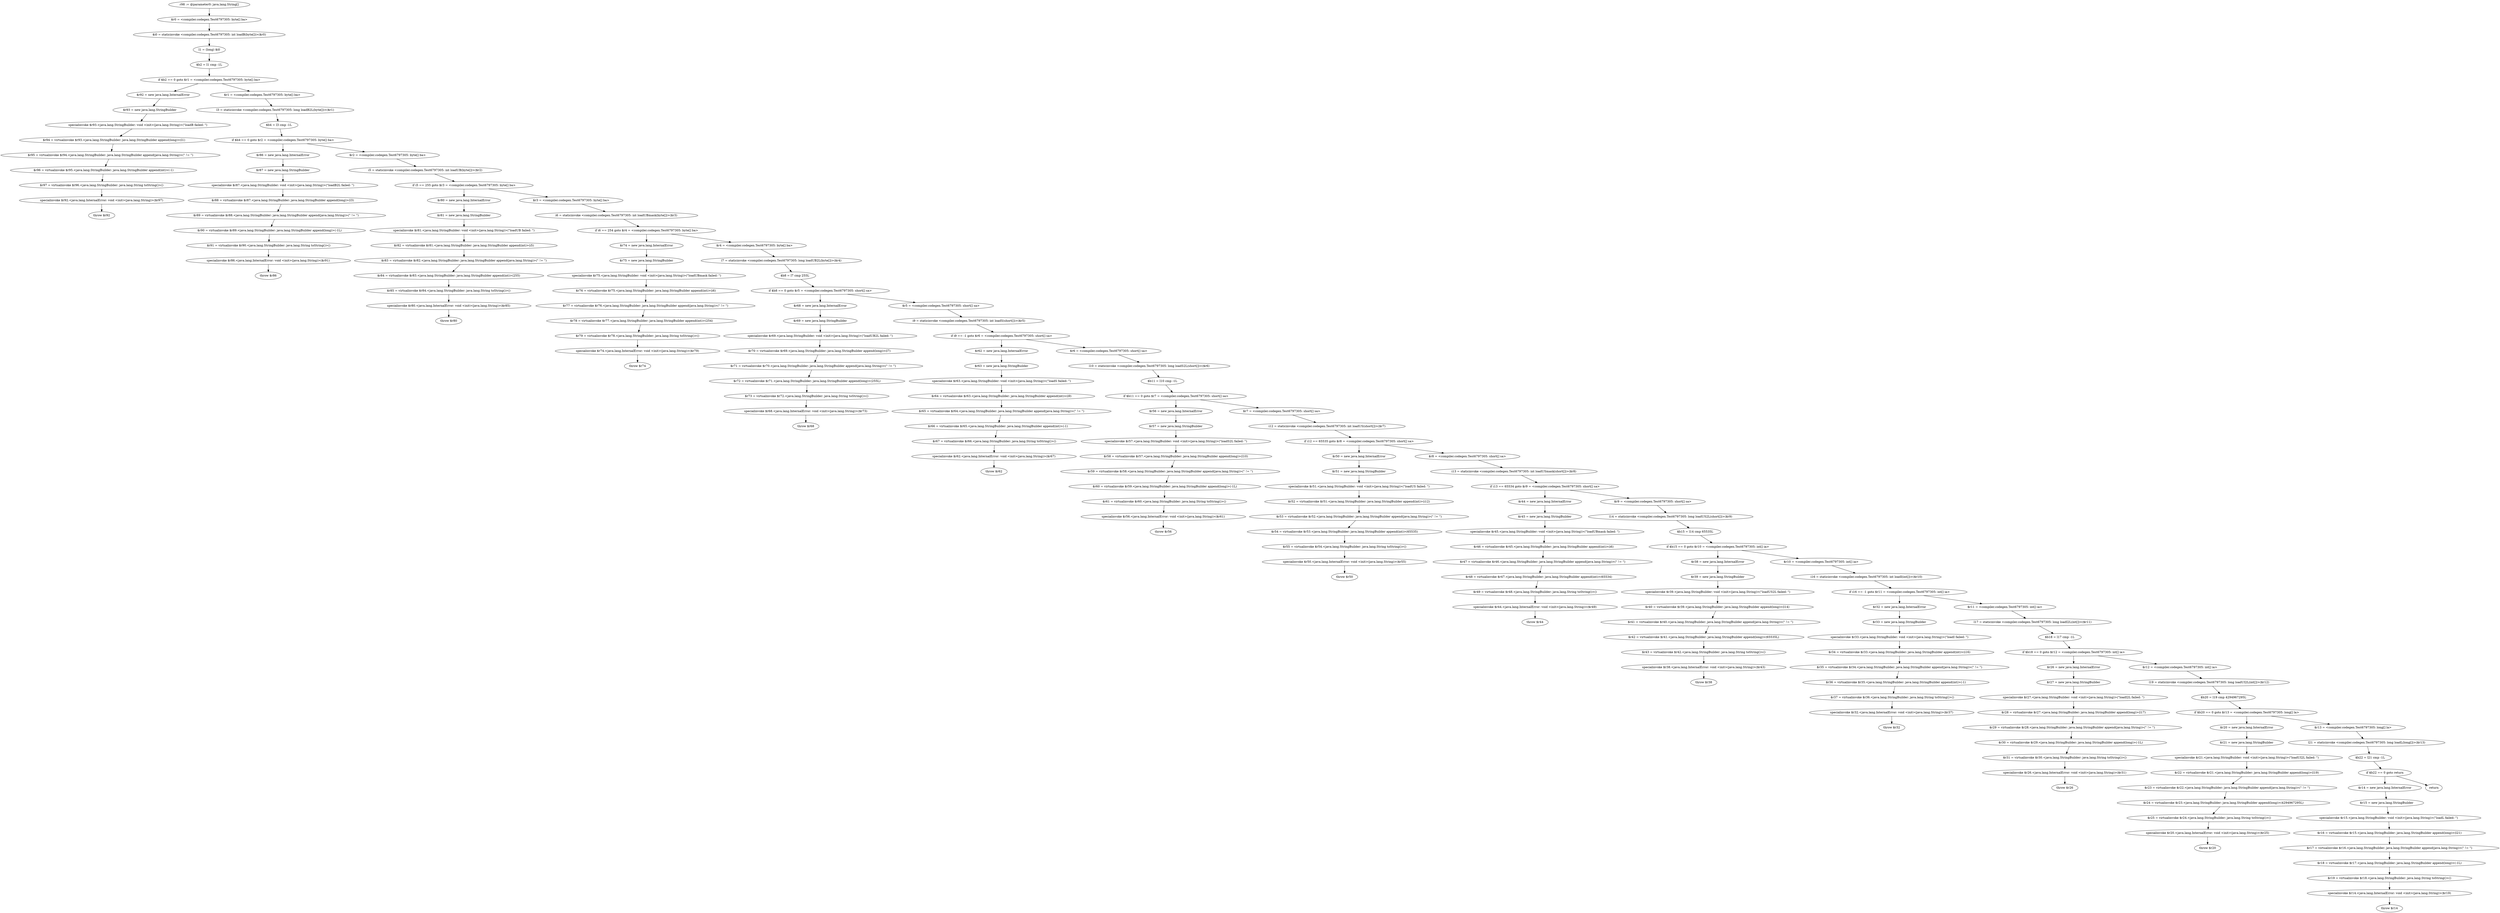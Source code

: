digraph "unitGraph" {
    "r98 := @parameter0: java.lang.String[]"
    "$r0 = <compiler.codegen.Test6797305: byte[] ba>"
    "$i0 = staticinvoke <compiler.codegen.Test6797305: int loadB(byte[])>($r0)"
    "l1 = (long) $i0"
    "$b2 = l1 cmp -1L"
    "if $b2 == 0 goto $r1 = <compiler.codegen.Test6797305: byte[] ba>"
    "$r92 = new java.lang.InternalError"
    "$r93 = new java.lang.StringBuilder"
    "specialinvoke $r93.<java.lang.StringBuilder: void <init>(java.lang.String)>(\"loadB failed: \")"
    "$r94 = virtualinvoke $r93.<java.lang.StringBuilder: java.lang.StringBuilder append(long)>(l1)"
    "$r95 = virtualinvoke $r94.<java.lang.StringBuilder: java.lang.StringBuilder append(java.lang.String)>(\" != \")"
    "$r96 = virtualinvoke $r95.<java.lang.StringBuilder: java.lang.StringBuilder append(int)>(-1)"
    "$r97 = virtualinvoke $r96.<java.lang.StringBuilder: java.lang.String toString()>()"
    "specialinvoke $r92.<java.lang.InternalError: void <init>(java.lang.String)>($r97)"
    "throw $r92"
    "$r1 = <compiler.codegen.Test6797305: byte[] ba>"
    "l3 = staticinvoke <compiler.codegen.Test6797305: long loadB2L(byte[])>($r1)"
    "$b4 = l3 cmp -1L"
    "if $b4 == 0 goto $r2 = <compiler.codegen.Test6797305: byte[] ba>"
    "$r86 = new java.lang.InternalError"
    "$r87 = new java.lang.StringBuilder"
    "specialinvoke $r87.<java.lang.StringBuilder: void <init>(java.lang.String)>(\"loadB2L failed: \")"
    "$r88 = virtualinvoke $r87.<java.lang.StringBuilder: java.lang.StringBuilder append(long)>(l3)"
    "$r89 = virtualinvoke $r88.<java.lang.StringBuilder: java.lang.StringBuilder append(java.lang.String)>(\" != \")"
    "$r90 = virtualinvoke $r89.<java.lang.StringBuilder: java.lang.StringBuilder append(long)>(-1L)"
    "$r91 = virtualinvoke $r90.<java.lang.StringBuilder: java.lang.String toString()>()"
    "specialinvoke $r86.<java.lang.InternalError: void <init>(java.lang.String)>($r91)"
    "throw $r86"
    "$r2 = <compiler.codegen.Test6797305: byte[] ba>"
    "i5 = staticinvoke <compiler.codegen.Test6797305: int loadUB(byte[])>($r2)"
    "if i5 == 255 goto $r3 = <compiler.codegen.Test6797305: byte[] ba>"
    "$r80 = new java.lang.InternalError"
    "$r81 = new java.lang.StringBuilder"
    "specialinvoke $r81.<java.lang.StringBuilder: void <init>(java.lang.String)>(\"loadUB failed: \")"
    "$r82 = virtualinvoke $r81.<java.lang.StringBuilder: java.lang.StringBuilder append(int)>(i5)"
    "$r83 = virtualinvoke $r82.<java.lang.StringBuilder: java.lang.StringBuilder append(java.lang.String)>(\" != \")"
    "$r84 = virtualinvoke $r83.<java.lang.StringBuilder: java.lang.StringBuilder append(int)>(255)"
    "$r85 = virtualinvoke $r84.<java.lang.StringBuilder: java.lang.String toString()>()"
    "specialinvoke $r80.<java.lang.InternalError: void <init>(java.lang.String)>($r85)"
    "throw $r80"
    "$r3 = <compiler.codegen.Test6797305: byte[] ba>"
    "i6 = staticinvoke <compiler.codegen.Test6797305: int loadUBmask(byte[])>($r3)"
    "if i6 == 254 goto $r4 = <compiler.codegen.Test6797305: byte[] ba>"
    "$r74 = new java.lang.InternalError"
    "$r75 = new java.lang.StringBuilder"
    "specialinvoke $r75.<java.lang.StringBuilder: void <init>(java.lang.String)>(\"loadUBmask failed: \")"
    "$r76 = virtualinvoke $r75.<java.lang.StringBuilder: java.lang.StringBuilder append(int)>(i6)"
    "$r77 = virtualinvoke $r76.<java.lang.StringBuilder: java.lang.StringBuilder append(java.lang.String)>(\" != \")"
    "$r78 = virtualinvoke $r77.<java.lang.StringBuilder: java.lang.StringBuilder append(int)>(254)"
    "$r79 = virtualinvoke $r78.<java.lang.StringBuilder: java.lang.String toString()>()"
    "specialinvoke $r74.<java.lang.InternalError: void <init>(java.lang.String)>($r79)"
    "throw $r74"
    "$r4 = <compiler.codegen.Test6797305: byte[] ba>"
    "l7 = staticinvoke <compiler.codegen.Test6797305: long loadUB2L(byte[])>($r4)"
    "$b8 = l7 cmp 255L"
    "if $b8 == 0 goto $r5 = <compiler.codegen.Test6797305: short[] sa>"
    "$r68 = new java.lang.InternalError"
    "$r69 = new java.lang.StringBuilder"
    "specialinvoke $r69.<java.lang.StringBuilder: void <init>(java.lang.String)>(\"loadUB2L failed: \")"
    "$r70 = virtualinvoke $r69.<java.lang.StringBuilder: java.lang.StringBuilder append(long)>(l7)"
    "$r71 = virtualinvoke $r70.<java.lang.StringBuilder: java.lang.StringBuilder append(java.lang.String)>(\" != \")"
    "$r72 = virtualinvoke $r71.<java.lang.StringBuilder: java.lang.StringBuilder append(long)>(255L)"
    "$r73 = virtualinvoke $r72.<java.lang.StringBuilder: java.lang.String toString()>()"
    "specialinvoke $r68.<java.lang.InternalError: void <init>(java.lang.String)>($r73)"
    "throw $r68"
    "$r5 = <compiler.codegen.Test6797305: short[] sa>"
    "i9 = staticinvoke <compiler.codegen.Test6797305: int loadS(short[])>($r5)"
    "if i9 == -1 goto $r6 = <compiler.codegen.Test6797305: short[] sa>"
    "$r62 = new java.lang.InternalError"
    "$r63 = new java.lang.StringBuilder"
    "specialinvoke $r63.<java.lang.StringBuilder: void <init>(java.lang.String)>(\"loadS failed: \")"
    "$r64 = virtualinvoke $r63.<java.lang.StringBuilder: java.lang.StringBuilder append(int)>(i9)"
    "$r65 = virtualinvoke $r64.<java.lang.StringBuilder: java.lang.StringBuilder append(java.lang.String)>(\" != \")"
    "$r66 = virtualinvoke $r65.<java.lang.StringBuilder: java.lang.StringBuilder append(int)>(-1)"
    "$r67 = virtualinvoke $r66.<java.lang.StringBuilder: java.lang.String toString()>()"
    "specialinvoke $r62.<java.lang.InternalError: void <init>(java.lang.String)>($r67)"
    "throw $r62"
    "$r6 = <compiler.codegen.Test6797305: short[] sa>"
    "l10 = staticinvoke <compiler.codegen.Test6797305: long loadS2L(short[])>($r6)"
    "$b11 = l10 cmp -1L"
    "if $b11 == 0 goto $r7 = <compiler.codegen.Test6797305: short[] sa>"
    "$r56 = new java.lang.InternalError"
    "$r57 = new java.lang.StringBuilder"
    "specialinvoke $r57.<java.lang.StringBuilder: void <init>(java.lang.String)>(\"loadS2L failed: \")"
    "$r58 = virtualinvoke $r57.<java.lang.StringBuilder: java.lang.StringBuilder append(long)>(l10)"
    "$r59 = virtualinvoke $r58.<java.lang.StringBuilder: java.lang.StringBuilder append(java.lang.String)>(\" != \")"
    "$r60 = virtualinvoke $r59.<java.lang.StringBuilder: java.lang.StringBuilder append(long)>(-1L)"
    "$r61 = virtualinvoke $r60.<java.lang.StringBuilder: java.lang.String toString()>()"
    "specialinvoke $r56.<java.lang.InternalError: void <init>(java.lang.String)>($r61)"
    "throw $r56"
    "$r7 = <compiler.codegen.Test6797305: short[] sa>"
    "i12 = staticinvoke <compiler.codegen.Test6797305: int loadUS(short[])>($r7)"
    "if i12 == 65535 goto $r8 = <compiler.codegen.Test6797305: short[] sa>"
    "$r50 = new java.lang.InternalError"
    "$r51 = new java.lang.StringBuilder"
    "specialinvoke $r51.<java.lang.StringBuilder: void <init>(java.lang.String)>(\"loadUS failed: \")"
    "$r52 = virtualinvoke $r51.<java.lang.StringBuilder: java.lang.StringBuilder append(int)>(i12)"
    "$r53 = virtualinvoke $r52.<java.lang.StringBuilder: java.lang.StringBuilder append(java.lang.String)>(\" != \")"
    "$r54 = virtualinvoke $r53.<java.lang.StringBuilder: java.lang.StringBuilder append(int)>(65535)"
    "$r55 = virtualinvoke $r54.<java.lang.StringBuilder: java.lang.String toString()>()"
    "specialinvoke $r50.<java.lang.InternalError: void <init>(java.lang.String)>($r55)"
    "throw $r50"
    "$r8 = <compiler.codegen.Test6797305: short[] sa>"
    "i13 = staticinvoke <compiler.codegen.Test6797305: int loadUSmask(short[])>($r8)"
    "if i13 == 65534 goto $r9 = <compiler.codegen.Test6797305: short[] sa>"
    "$r44 = new java.lang.InternalError"
    "$r45 = new java.lang.StringBuilder"
    "specialinvoke $r45.<java.lang.StringBuilder: void <init>(java.lang.String)>(\"loadUBmask failed: \")"
    "$r46 = virtualinvoke $r45.<java.lang.StringBuilder: java.lang.StringBuilder append(int)>(i6)"
    "$r47 = virtualinvoke $r46.<java.lang.StringBuilder: java.lang.StringBuilder append(java.lang.String)>(\" != \")"
    "$r48 = virtualinvoke $r47.<java.lang.StringBuilder: java.lang.StringBuilder append(int)>(65534)"
    "$r49 = virtualinvoke $r48.<java.lang.StringBuilder: java.lang.String toString()>()"
    "specialinvoke $r44.<java.lang.InternalError: void <init>(java.lang.String)>($r49)"
    "throw $r44"
    "$r9 = <compiler.codegen.Test6797305: short[] sa>"
    "l14 = staticinvoke <compiler.codegen.Test6797305: long loadUS2L(short[])>($r9)"
    "$b15 = l14 cmp 65535L"
    "if $b15 == 0 goto $r10 = <compiler.codegen.Test6797305: int[] ia>"
    "$r38 = new java.lang.InternalError"
    "$r39 = new java.lang.StringBuilder"
    "specialinvoke $r39.<java.lang.StringBuilder: void <init>(java.lang.String)>(\"loadUS2L failed: \")"
    "$r40 = virtualinvoke $r39.<java.lang.StringBuilder: java.lang.StringBuilder append(long)>(l14)"
    "$r41 = virtualinvoke $r40.<java.lang.StringBuilder: java.lang.StringBuilder append(java.lang.String)>(\" != \")"
    "$r42 = virtualinvoke $r41.<java.lang.StringBuilder: java.lang.StringBuilder append(long)>(65535L)"
    "$r43 = virtualinvoke $r42.<java.lang.StringBuilder: java.lang.String toString()>()"
    "specialinvoke $r38.<java.lang.InternalError: void <init>(java.lang.String)>($r43)"
    "throw $r38"
    "$r10 = <compiler.codegen.Test6797305: int[] ia>"
    "i16 = staticinvoke <compiler.codegen.Test6797305: int loadI(int[])>($r10)"
    "if i16 == -1 goto $r11 = <compiler.codegen.Test6797305: int[] ia>"
    "$r32 = new java.lang.InternalError"
    "$r33 = new java.lang.StringBuilder"
    "specialinvoke $r33.<java.lang.StringBuilder: void <init>(java.lang.String)>(\"loadI failed: \")"
    "$r34 = virtualinvoke $r33.<java.lang.StringBuilder: java.lang.StringBuilder append(int)>(i16)"
    "$r35 = virtualinvoke $r34.<java.lang.StringBuilder: java.lang.StringBuilder append(java.lang.String)>(\" != \")"
    "$r36 = virtualinvoke $r35.<java.lang.StringBuilder: java.lang.StringBuilder append(int)>(-1)"
    "$r37 = virtualinvoke $r36.<java.lang.StringBuilder: java.lang.String toString()>()"
    "specialinvoke $r32.<java.lang.InternalError: void <init>(java.lang.String)>($r37)"
    "throw $r32"
    "$r11 = <compiler.codegen.Test6797305: int[] ia>"
    "l17 = staticinvoke <compiler.codegen.Test6797305: long loadI2L(int[])>($r11)"
    "$b18 = l17 cmp -1L"
    "if $b18 == 0 goto $r12 = <compiler.codegen.Test6797305: int[] ia>"
    "$r26 = new java.lang.InternalError"
    "$r27 = new java.lang.StringBuilder"
    "specialinvoke $r27.<java.lang.StringBuilder: void <init>(java.lang.String)>(\"loadI2L failed: \")"
    "$r28 = virtualinvoke $r27.<java.lang.StringBuilder: java.lang.StringBuilder append(long)>(l17)"
    "$r29 = virtualinvoke $r28.<java.lang.StringBuilder: java.lang.StringBuilder append(java.lang.String)>(\" != \")"
    "$r30 = virtualinvoke $r29.<java.lang.StringBuilder: java.lang.StringBuilder append(long)>(-1L)"
    "$r31 = virtualinvoke $r30.<java.lang.StringBuilder: java.lang.String toString()>()"
    "specialinvoke $r26.<java.lang.InternalError: void <init>(java.lang.String)>($r31)"
    "throw $r26"
    "$r12 = <compiler.codegen.Test6797305: int[] ia>"
    "l19 = staticinvoke <compiler.codegen.Test6797305: long loadUI2L(int[])>($r12)"
    "$b20 = l19 cmp 4294967295L"
    "if $b20 == 0 goto $r13 = <compiler.codegen.Test6797305: long[] la>"
    "$r20 = new java.lang.InternalError"
    "$r21 = new java.lang.StringBuilder"
    "specialinvoke $r21.<java.lang.StringBuilder: void <init>(java.lang.String)>(\"loadUI2L failed: \")"
    "$r22 = virtualinvoke $r21.<java.lang.StringBuilder: java.lang.StringBuilder append(long)>(l19)"
    "$r23 = virtualinvoke $r22.<java.lang.StringBuilder: java.lang.StringBuilder append(java.lang.String)>(\" != \")"
    "$r24 = virtualinvoke $r23.<java.lang.StringBuilder: java.lang.StringBuilder append(long)>(4294967295L)"
    "$r25 = virtualinvoke $r24.<java.lang.StringBuilder: java.lang.String toString()>()"
    "specialinvoke $r20.<java.lang.InternalError: void <init>(java.lang.String)>($r25)"
    "throw $r20"
    "$r13 = <compiler.codegen.Test6797305: long[] la>"
    "l21 = staticinvoke <compiler.codegen.Test6797305: long loadL(long[])>($r13)"
    "$b22 = l21 cmp -1L"
    "if $b22 == 0 goto return"
    "$r14 = new java.lang.InternalError"
    "$r15 = new java.lang.StringBuilder"
    "specialinvoke $r15.<java.lang.StringBuilder: void <init>(java.lang.String)>(\"loadL failed: \")"
    "$r16 = virtualinvoke $r15.<java.lang.StringBuilder: java.lang.StringBuilder append(long)>(l21)"
    "$r17 = virtualinvoke $r16.<java.lang.StringBuilder: java.lang.StringBuilder append(java.lang.String)>(\" != \")"
    "$r18 = virtualinvoke $r17.<java.lang.StringBuilder: java.lang.StringBuilder append(long)>(-1L)"
    "$r19 = virtualinvoke $r18.<java.lang.StringBuilder: java.lang.String toString()>()"
    "specialinvoke $r14.<java.lang.InternalError: void <init>(java.lang.String)>($r19)"
    "throw $r14"
    "return"
    "r98 := @parameter0: java.lang.String[]"->"$r0 = <compiler.codegen.Test6797305: byte[] ba>";
    "$r0 = <compiler.codegen.Test6797305: byte[] ba>"->"$i0 = staticinvoke <compiler.codegen.Test6797305: int loadB(byte[])>($r0)";
    "$i0 = staticinvoke <compiler.codegen.Test6797305: int loadB(byte[])>($r0)"->"l1 = (long) $i0";
    "l1 = (long) $i0"->"$b2 = l1 cmp -1L";
    "$b2 = l1 cmp -1L"->"if $b2 == 0 goto $r1 = <compiler.codegen.Test6797305: byte[] ba>";
    "if $b2 == 0 goto $r1 = <compiler.codegen.Test6797305: byte[] ba>"->"$r92 = new java.lang.InternalError";
    "if $b2 == 0 goto $r1 = <compiler.codegen.Test6797305: byte[] ba>"->"$r1 = <compiler.codegen.Test6797305: byte[] ba>";
    "$r92 = new java.lang.InternalError"->"$r93 = new java.lang.StringBuilder";
    "$r93 = new java.lang.StringBuilder"->"specialinvoke $r93.<java.lang.StringBuilder: void <init>(java.lang.String)>(\"loadB failed: \")";
    "specialinvoke $r93.<java.lang.StringBuilder: void <init>(java.lang.String)>(\"loadB failed: \")"->"$r94 = virtualinvoke $r93.<java.lang.StringBuilder: java.lang.StringBuilder append(long)>(l1)";
    "$r94 = virtualinvoke $r93.<java.lang.StringBuilder: java.lang.StringBuilder append(long)>(l1)"->"$r95 = virtualinvoke $r94.<java.lang.StringBuilder: java.lang.StringBuilder append(java.lang.String)>(\" != \")";
    "$r95 = virtualinvoke $r94.<java.lang.StringBuilder: java.lang.StringBuilder append(java.lang.String)>(\" != \")"->"$r96 = virtualinvoke $r95.<java.lang.StringBuilder: java.lang.StringBuilder append(int)>(-1)";
    "$r96 = virtualinvoke $r95.<java.lang.StringBuilder: java.lang.StringBuilder append(int)>(-1)"->"$r97 = virtualinvoke $r96.<java.lang.StringBuilder: java.lang.String toString()>()";
    "$r97 = virtualinvoke $r96.<java.lang.StringBuilder: java.lang.String toString()>()"->"specialinvoke $r92.<java.lang.InternalError: void <init>(java.lang.String)>($r97)";
    "specialinvoke $r92.<java.lang.InternalError: void <init>(java.lang.String)>($r97)"->"throw $r92";
    "$r1 = <compiler.codegen.Test6797305: byte[] ba>"->"l3 = staticinvoke <compiler.codegen.Test6797305: long loadB2L(byte[])>($r1)";
    "l3 = staticinvoke <compiler.codegen.Test6797305: long loadB2L(byte[])>($r1)"->"$b4 = l3 cmp -1L";
    "$b4 = l3 cmp -1L"->"if $b4 == 0 goto $r2 = <compiler.codegen.Test6797305: byte[] ba>";
    "if $b4 == 0 goto $r2 = <compiler.codegen.Test6797305: byte[] ba>"->"$r86 = new java.lang.InternalError";
    "if $b4 == 0 goto $r2 = <compiler.codegen.Test6797305: byte[] ba>"->"$r2 = <compiler.codegen.Test6797305: byte[] ba>";
    "$r86 = new java.lang.InternalError"->"$r87 = new java.lang.StringBuilder";
    "$r87 = new java.lang.StringBuilder"->"specialinvoke $r87.<java.lang.StringBuilder: void <init>(java.lang.String)>(\"loadB2L failed: \")";
    "specialinvoke $r87.<java.lang.StringBuilder: void <init>(java.lang.String)>(\"loadB2L failed: \")"->"$r88 = virtualinvoke $r87.<java.lang.StringBuilder: java.lang.StringBuilder append(long)>(l3)";
    "$r88 = virtualinvoke $r87.<java.lang.StringBuilder: java.lang.StringBuilder append(long)>(l3)"->"$r89 = virtualinvoke $r88.<java.lang.StringBuilder: java.lang.StringBuilder append(java.lang.String)>(\" != \")";
    "$r89 = virtualinvoke $r88.<java.lang.StringBuilder: java.lang.StringBuilder append(java.lang.String)>(\" != \")"->"$r90 = virtualinvoke $r89.<java.lang.StringBuilder: java.lang.StringBuilder append(long)>(-1L)";
    "$r90 = virtualinvoke $r89.<java.lang.StringBuilder: java.lang.StringBuilder append(long)>(-1L)"->"$r91 = virtualinvoke $r90.<java.lang.StringBuilder: java.lang.String toString()>()";
    "$r91 = virtualinvoke $r90.<java.lang.StringBuilder: java.lang.String toString()>()"->"specialinvoke $r86.<java.lang.InternalError: void <init>(java.lang.String)>($r91)";
    "specialinvoke $r86.<java.lang.InternalError: void <init>(java.lang.String)>($r91)"->"throw $r86";
    "$r2 = <compiler.codegen.Test6797305: byte[] ba>"->"i5 = staticinvoke <compiler.codegen.Test6797305: int loadUB(byte[])>($r2)";
    "i5 = staticinvoke <compiler.codegen.Test6797305: int loadUB(byte[])>($r2)"->"if i5 == 255 goto $r3 = <compiler.codegen.Test6797305: byte[] ba>";
    "if i5 == 255 goto $r3 = <compiler.codegen.Test6797305: byte[] ba>"->"$r80 = new java.lang.InternalError";
    "if i5 == 255 goto $r3 = <compiler.codegen.Test6797305: byte[] ba>"->"$r3 = <compiler.codegen.Test6797305: byte[] ba>";
    "$r80 = new java.lang.InternalError"->"$r81 = new java.lang.StringBuilder";
    "$r81 = new java.lang.StringBuilder"->"specialinvoke $r81.<java.lang.StringBuilder: void <init>(java.lang.String)>(\"loadUB failed: \")";
    "specialinvoke $r81.<java.lang.StringBuilder: void <init>(java.lang.String)>(\"loadUB failed: \")"->"$r82 = virtualinvoke $r81.<java.lang.StringBuilder: java.lang.StringBuilder append(int)>(i5)";
    "$r82 = virtualinvoke $r81.<java.lang.StringBuilder: java.lang.StringBuilder append(int)>(i5)"->"$r83 = virtualinvoke $r82.<java.lang.StringBuilder: java.lang.StringBuilder append(java.lang.String)>(\" != \")";
    "$r83 = virtualinvoke $r82.<java.lang.StringBuilder: java.lang.StringBuilder append(java.lang.String)>(\" != \")"->"$r84 = virtualinvoke $r83.<java.lang.StringBuilder: java.lang.StringBuilder append(int)>(255)";
    "$r84 = virtualinvoke $r83.<java.lang.StringBuilder: java.lang.StringBuilder append(int)>(255)"->"$r85 = virtualinvoke $r84.<java.lang.StringBuilder: java.lang.String toString()>()";
    "$r85 = virtualinvoke $r84.<java.lang.StringBuilder: java.lang.String toString()>()"->"specialinvoke $r80.<java.lang.InternalError: void <init>(java.lang.String)>($r85)";
    "specialinvoke $r80.<java.lang.InternalError: void <init>(java.lang.String)>($r85)"->"throw $r80";
    "$r3 = <compiler.codegen.Test6797305: byte[] ba>"->"i6 = staticinvoke <compiler.codegen.Test6797305: int loadUBmask(byte[])>($r3)";
    "i6 = staticinvoke <compiler.codegen.Test6797305: int loadUBmask(byte[])>($r3)"->"if i6 == 254 goto $r4 = <compiler.codegen.Test6797305: byte[] ba>";
    "if i6 == 254 goto $r4 = <compiler.codegen.Test6797305: byte[] ba>"->"$r74 = new java.lang.InternalError";
    "if i6 == 254 goto $r4 = <compiler.codegen.Test6797305: byte[] ba>"->"$r4 = <compiler.codegen.Test6797305: byte[] ba>";
    "$r74 = new java.lang.InternalError"->"$r75 = new java.lang.StringBuilder";
    "$r75 = new java.lang.StringBuilder"->"specialinvoke $r75.<java.lang.StringBuilder: void <init>(java.lang.String)>(\"loadUBmask failed: \")";
    "specialinvoke $r75.<java.lang.StringBuilder: void <init>(java.lang.String)>(\"loadUBmask failed: \")"->"$r76 = virtualinvoke $r75.<java.lang.StringBuilder: java.lang.StringBuilder append(int)>(i6)";
    "$r76 = virtualinvoke $r75.<java.lang.StringBuilder: java.lang.StringBuilder append(int)>(i6)"->"$r77 = virtualinvoke $r76.<java.lang.StringBuilder: java.lang.StringBuilder append(java.lang.String)>(\" != \")";
    "$r77 = virtualinvoke $r76.<java.lang.StringBuilder: java.lang.StringBuilder append(java.lang.String)>(\" != \")"->"$r78 = virtualinvoke $r77.<java.lang.StringBuilder: java.lang.StringBuilder append(int)>(254)";
    "$r78 = virtualinvoke $r77.<java.lang.StringBuilder: java.lang.StringBuilder append(int)>(254)"->"$r79 = virtualinvoke $r78.<java.lang.StringBuilder: java.lang.String toString()>()";
    "$r79 = virtualinvoke $r78.<java.lang.StringBuilder: java.lang.String toString()>()"->"specialinvoke $r74.<java.lang.InternalError: void <init>(java.lang.String)>($r79)";
    "specialinvoke $r74.<java.lang.InternalError: void <init>(java.lang.String)>($r79)"->"throw $r74";
    "$r4 = <compiler.codegen.Test6797305: byte[] ba>"->"l7 = staticinvoke <compiler.codegen.Test6797305: long loadUB2L(byte[])>($r4)";
    "l7 = staticinvoke <compiler.codegen.Test6797305: long loadUB2L(byte[])>($r4)"->"$b8 = l7 cmp 255L";
    "$b8 = l7 cmp 255L"->"if $b8 == 0 goto $r5 = <compiler.codegen.Test6797305: short[] sa>";
    "if $b8 == 0 goto $r5 = <compiler.codegen.Test6797305: short[] sa>"->"$r68 = new java.lang.InternalError";
    "if $b8 == 0 goto $r5 = <compiler.codegen.Test6797305: short[] sa>"->"$r5 = <compiler.codegen.Test6797305: short[] sa>";
    "$r68 = new java.lang.InternalError"->"$r69 = new java.lang.StringBuilder";
    "$r69 = new java.lang.StringBuilder"->"specialinvoke $r69.<java.lang.StringBuilder: void <init>(java.lang.String)>(\"loadUB2L failed: \")";
    "specialinvoke $r69.<java.lang.StringBuilder: void <init>(java.lang.String)>(\"loadUB2L failed: \")"->"$r70 = virtualinvoke $r69.<java.lang.StringBuilder: java.lang.StringBuilder append(long)>(l7)";
    "$r70 = virtualinvoke $r69.<java.lang.StringBuilder: java.lang.StringBuilder append(long)>(l7)"->"$r71 = virtualinvoke $r70.<java.lang.StringBuilder: java.lang.StringBuilder append(java.lang.String)>(\" != \")";
    "$r71 = virtualinvoke $r70.<java.lang.StringBuilder: java.lang.StringBuilder append(java.lang.String)>(\" != \")"->"$r72 = virtualinvoke $r71.<java.lang.StringBuilder: java.lang.StringBuilder append(long)>(255L)";
    "$r72 = virtualinvoke $r71.<java.lang.StringBuilder: java.lang.StringBuilder append(long)>(255L)"->"$r73 = virtualinvoke $r72.<java.lang.StringBuilder: java.lang.String toString()>()";
    "$r73 = virtualinvoke $r72.<java.lang.StringBuilder: java.lang.String toString()>()"->"specialinvoke $r68.<java.lang.InternalError: void <init>(java.lang.String)>($r73)";
    "specialinvoke $r68.<java.lang.InternalError: void <init>(java.lang.String)>($r73)"->"throw $r68";
    "$r5 = <compiler.codegen.Test6797305: short[] sa>"->"i9 = staticinvoke <compiler.codegen.Test6797305: int loadS(short[])>($r5)";
    "i9 = staticinvoke <compiler.codegen.Test6797305: int loadS(short[])>($r5)"->"if i9 == -1 goto $r6 = <compiler.codegen.Test6797305: short[] sa>";
    "if i9 == -1 goto $r6 = <compiler.codegen.Test6797305: short[] sa>"->"$r62 = new java.lang.InternalError";
    "if i9 == -1 goto $r6 = <compiler.codegen.Test6797305: short[] sa>"->"$r6 = <compiler.codegen.Test6797305: short[] sa>";
    "$r62 = new java.lang.InternalError"->"$r63 = new java.lang.StringBuilder";
    "$r63 = new java.lang.StringBuilder"->"specialinvoke $r63.<java.lang.StringBuilder: void <init>(java.lang.String)>(\"loadS failed: \")";
    "specialinvoke $r63.<java.lang.StringBuilder: void <init>(java.lang.String)>(\"loadS failed: \")"->"$r64 = virtualinvoke $r63.<java.lang.StringBuilder: java.lang.StringBuilder append(int)>(i9)";
    "$r64 = virtualinvoke $r63.<java.lang.StringBuilder: java.lang.StringBuilder append(int)>(i9)"->"$r65 = virtualinvoke $r64.<java.lang.StringBuilder: java.lang.StringBuilder append(java.lang.String)>(\" != \")";
    "$r65 = virtualinvoke $r64.<java.lang.StringBuilder: java.lang.StringBuilder append(java.lang.String)>(\" != \")"->"$r66 = virtualinvoke $r65.<java.lang.StringBuilder: java.lang.StringBuilder append(int)>(-1)";
    "$r66 = virtualinvoke $r65.<java.lang.StringBuilder: java.lang.StringBuilder append(int)>(-1)"->"$r67 = virtualinvoke $r66.<java.lang.StringBuilder: java.lang.String toString()>()";
    "$r67 = virtualinvoke $r66.<java.lang.StringBuilder: java.lang.String toString()>()"->"specialinvoke $r62.<java.lang.InternalError: void <init>(java.lang.String)>($r67)";
    "specialinvoke $r62.<java.lang.InternalError: void <init>(java.lang.String)>($r67)"->"throw $r62";
    "$r6 = <compiler.codegen.Test6797305: short[] sa>"->"l10 = staticinvoke <compiler.codegen.Test6797305: long loadS2L(short[])>($r6)";
    "l10 = staticinvoke <compiler.codegen.Test6797305: long loadS2L(short[])>($r6)"->"$b11 = l10 cmp -1L";
    "$b11 = l10 cmp -1L"->"if $b11 == 0 goto $r7 = <compiler.codegen.Test6797305: short[] sa>";
    "if $b11 == 0 goto $r7 = <compiler.codegen.Test6797305: short[] sa>"->"$r56 = new java.lang.InternalError";
    "if $b11 == 0 goto $r7 = <compiler.codegen.Test6797305: short[] sa>"->"$r7 = <compiler.codegen.Test6797305: short[] sa>";
    "$r56 = new java.lang.InternalError"->"$r57 = new java.lang.StringBuilder";
    "$r57 = new java.lang.StringBuilder"->"specialinvoke $r57.<java.lang.StringBuilder: void <init>(java.lang.String)>(\"loadS2L failed: \")";
    "specialinvoke $r57.<java.lang.StringBuilder: void <init>(java.lang.String)>(\"loadS2L failed: \")"->"$r58 = virtualinvoke $r57.<java.lang.StringBuilder: java.lang.StringBuilder append(long)>(l10)";
    "$r58 = virtualinvoke $r57.<java.lang.StringBuilder: java.lang.StringBuilder append(long)>(l10)"->"$r59 = virtualinvoke $r58.<java.lang.StringBuilder: java.lang.StringBuilder append(java.lang.String)>(\" != \")";
    "$r59 = virtualinvoke $r58.<java.lang.StringBuilder: java.lang.StringBuilder append(java.lang.String)>(\" != \")"->"$r60 = virtualinvoke $r59.<java.lang.StringBuilder: java.lang.StringBuilder append(long)>(-1L)";
    "$r60 = virtualinvoke $r59.<java.lang.StringBuilder: java.lang.StringBuilder append(long)>(-1L)"->"$r61 = virtualinvoke $r60.<java.lang.StringBuilder: java.lang.String toString()>()";
    "$r61 = virtualinvoke $r60.<java.lang.StringBuilder: java.lang.String toString()>()"->"specialinvoke $r56.<java.lang.InternalError: void <init>(java.lang.String)>($r61)";
    "specialinvoke $r56.<java.lang.InternalError: void <init>(java.lang.String)>($r61)"->"throw $r56";
    "$r7 = <compiler.codegen.Test6797305: short[] sa>"->"i12 = staticinvoke <compiler.codegen.Test6797305: int loadUS(short[])>($r7)";
    "i12 = staticinvoke <compiler.codegen.Test6797305: int loadUS(short[])>($r7)"->"if i12 == 65535 goto $r8 = <compiler.codegen.Test6797305: short[] sa>";
    "if i12 == 65535 goto $r8 = <compiler.codegen.Test6797305: short[] sa>"->"$r50 = new java.lang.InternalError";
    "if i12 == 65535 goto $r8 = <compiler.codegen.Test6797305: short[] sa>"->"$r8 = <compiler.codegen.Test6797305: short[] sa>";
    "$r50 = new java.lang.InternalError"->"$r51 = new java.lang.StringBuilder";
    "$r51 = new java.lang.StringBuilder"->"specialinvoke $r51.<java.lang.StringBuilder: void <init>(java.lang.String)>(\"loadUS failed: \")";
    "specialinvoke $r51.<java.lang.StringBuilder: void <init>(java.lang.String)>(\"loadUS failed: \")"->"$r52 = virtualinvoke $r51.<java.lang.StringBuilder: java.lang.StringBuilder append(int)>(i12)";
    "$r52 = virtualinvoke $r51.<java.lang.StringBuilder: java.lang.StringBuilder append(int)>(i12)"->"$r53 = virtualinvoke $r52.<java.lang.StringBuilder: java.lang.StringBuilder append(java.lang.String)>(\" != \")";
    "$r53 = virtualinvoke $r52.<java.lang.StringBuilder: java.lang.StringBuilder append(java.lang.String)>(\" != \")"->"$r54 = virtualinvoke $r53.<java.lang.StringBuilder: java.lang.StringBuilder append(int)>(65535)";
    "$r54 = virtualinvoke $r53.<java.lang.StringBuilder: java.lang.StringBuilder append(int)>(65535)"->"$r55 = virtualinvoke $r54.<java.lang.StringBuilder: java.lang.String toString()>()";
    "$r55 = virtualinvoke $r54.<java.lang.StringBuilder: java.lang.String toString()>()"->"specialinvoke $r50.<java.lang.InternalError: void <init>(java.lang.String)>($r55)";
    "specialinvoke $r50.<java.lang.InternalError: void <init>(java.lang.String)>($r55)"->"throw $r50";
    "$r8 = <compiler.codegen.Test6797305: short[] sa>"->"i13 = staticinvoke <compiler.codegen.Test6797305: int loadUSmask(short[])>($r8)";
    "i13 = staticinvoke <compiler.codegen.Test6797305: int loadUSmask(short[])>($r8)"->"if i13 == 65534 goto $r9 = <compiler.codegen.Test6797305: short[] sa>";
    "if i13 == 65534 goto $r9 = <compiler.codegen.Test6797305: short[] sa>"->"$r44 = new java.lang.InternalError";
    "if i13 == 65534 goto $r9 = <compiler.codegen.Test6797305: short[] sa>"->"$r9 = <compiler.codegen.Test6797305: short[] sa>";
    "$r44 = new java.lang.InternalError"->"$r45 = new java.lang.StringBuilder";
    "$r45 = new java.lang.StringBuilder"->"specialinvoke $r45.<java.lang.StringBuilder: void <init>(java.lang.String)>(\"loadUBmask failed: \")";
    "specialinvoke $r45.<java.lang.StringBuilder: void <init>(java.lang.String)>(\"loadUBmask failed: \")"->"$r46 = virtualinvoke $r45.<java.lang.StringBuilder: java.lang.StringBuilder append(int)>(i6)";
    "$r46 = virtualinvoke $r45.<java.lang.StringBuilder: java.lang.StringBuilder append(int)>(i6)"->"$r47 = virtualinvoke $r46.<java.lang.StringBuilder: java.lang.StringBuilder append(java.lang.String)>(\" != \")";
    "$r47 = virtualinvoke $r46.<java.lang.StringBuilder: java.lang.StringBuilder append(java.lang.String)>(\" != \")"->"$r48 = virtualinvoke $r47.<java.lang.StringBuilder: java.lang.StringBuilder append(int)>(65534)";
    "$r48 = virtualinvoke $r47.<java.lang.StringBuilder: java.lang.StringBuilder append(int)>(65534)"->"$r49 = virtualinvoke $r48.<java.lang.StringBuilder: java.lang.String toString()>()";
    "$r49 = virtualinvoke $r48.<java.lang.StringBuilder: java.lang.String toString()>()"->"specialinvoke $r44.<java.lang.InternalError: void <init>(java.lang.String)>($r49)";
    "specialinvoke $r44.<java.lang.InternalError: void <init>(java.lang.String)>($r49)"->"throw $r44";
    "$r9 = <compiler.codegen.Test6797305: short[] sa>"->"l14 = staticinvoke <compiler.codegen.Test6797305: long loadUS2L(short[])>($r9)";
    "l14 = staticinvoke <compiler.codegen.Test6797305: long loadUS2L(short[])>($r9)"->"$b15 = l14 cmp 65535L";
    "$b15 = l14 cmp 65535L"->"if $b15 == 0 goto $r10 = <compiler.codegen.Test6797305: int[] ia>";
    "if $b15 == 0 goto $r10 = <compiler.codegen.Test6797305: int[] ia>"->"$r38 = new java.lang.InternalError";
    "if $b15 == 0 goto $r10 = <compiler.codegen.Test6797305: int[] ia>"->"$r10 = <compiler.codegen.Test6797305: int[] ia>";
    "$r38 = new java.lang.InternalError"->"$r39 = new java.lang.StringBuilder";
    "$r39 = new java.lang.StringBuilder"->"specialinvoke $r39.<java.lang.StringBuilder: void <init>(java.lang.String)>(\"loadUS2L failed: \")";
    "specialinvoke $r39.<java.lang.StringBuilder: void <init>(java.lang.String)>(\"loadUS2L failed: \")"->"$r40 = virtualinvoke $r39.<java.lang.StringBuilder: java.lang.StringBuilder append(long)>(l14)";
    "$r40 = virtualinvoke $r39.<java.lang.StringBuilder: java.lang.StringBuilder append(long)>(l14)"->"$r41 = virtualinvoke $r40.<java.lang.StringBuilder: java.lang.StringBuilder append(java.lang.String)>(\" != \")";
    "$r41 = virtualinvoke $r40.<java.lang.StringBuilder: java.lang.StringBuilder append(java.lang.String)>(\" != \")"->"$r42 = virtualinvoke $r41.<java.lang.StringBuilder: java.lang.StringBuilder append(long)>(65535L)";
    "$r42 = virtualinvoke $r41.<java.lang.StringBuilder: java.lang.StringBuilder append(long)>(65535L)"->"$r43 = virtualinvoke $r42.<java.lang.StringBuilder: java.lang.String toString()>()";
    "$r43 = virtualinvoke $r42.<java.lang.StringBuilder: java.lang.String toString()>()"->"specialinvoke $r38.<java.lang.InternalError: void <init>(java.lang.String)>($r43)";
    "specialinvoke $r38.<java.lang.InternalError: void <init>(java.lang.String)>($r43)"->"throw $r38";
    "$r10 = <compiler.codegen.Test6797305: int[] ia>"->"i16 = staticinvoke <compiler.codegen.Test6797305: int loadI(int[])>($r10)";
    "i16 = staticinvoke <compiler.codegen.Test6797305: int loadI(int[])>($r10)"->"if i16 == -1 goto $r11 = <compiler.codegen.Test6797305: int[] ia>";
    "if i16 == -1 goto $r11 = <compiler.codegen.Test6797305: int[] ia>"->"$r32 = new java.lang.InternalError";
    "if i16 == -1 goto $r11 = <compiler.codegen.Test6797305: int[] ia>"->"$r11 = <compiler.codegen.Test6797305: int[] ia>";
    "$r32 = new java.lang.InternalError"->"$r33 = new java.lang.StringBuilder";
    "$r33 = new java.lang.StringBuilder"->"specialinvoke $r33.<java.lang.StringBuilder: void <init>(java.lang.String)>(\"loadI failed: \")";
    "specialinvoke $r33.<java.lang.StringBuilder: void <init>(java.lang.String)>(\"loadI failed: \")"->"$r34 = virtualinvoke $r33.<java.lang.StringBuilder: java.lang.StringBuilder append(int)>(i16)";
    "$r34 = virtualinvoke $r33.<java.lang.StringBuilder: java.lang.StringBuilder append(int)>(i16)"->"$r35 = virtualinvoke $r34.<java.lang.StringBuilder: java.lang.StringBuilder append(java.lang.String)>(\" != \")";
    "$r35 = virtualinvoke $r34.<java.lang.StringBuilder: java.lang.StringBuilder append(java.lang.String)>(\" != \")"->"$r36 = virtualinvoke $r35.<java.lang.StringBuilder: java.lang.StringBuilder append(int)>(-1)";
    "$r36 = virtualinvoke $r35.<java.lang.StringBuilder: java.lang.StringBuilder append(int)>(-1)"->"$r37 = virtualinvoke $r36.<java.lang.StringBuilder: java.lang.String toString()>()";
    "$r37 = virtualinvoke $r36.<java.lang.StringBuilder: java.lang.String toString()>()"->"specialinvoke $r32.<java.lang.InternalError: void <init>(java.lang.String)>($r37)";
    "specialinvoke $r32.<java.lang.InternalError: void <init>(java.lang.String)>($r37)"->"throw $r32";
    "$r11 = <compiler.codegen.Test6797305: int[] ia>"->"l17 = staticinvoke <compiler.codegen.Test6797305: long loadI2L(int[])>($r11)";
    "l17 = staticinvoke <compiler.codegen.Test6797305: long loadI2L(int[])>($r11)"->"$b18 = l17 cmp -1L";
    "$b18 = l17 cmp -1L"->"if $b18 == 0 goto $r12 = <compiler.codegen.Test6797305: int[] ia>";
    "if $b18 == 0 goto $r12 = <compiler.codegen.Test6797305: int[] ia>"->"$r26 = new java.lang.InternalError";
    "if $b18 == 0 goto $r12 = <compiler.codegen.Test6797305: int[] ia>"->"$r12 = <compiler.codegen.Test6797305: int[] ia>";
    "$r26 = new java.lang.InternalError"->"$r27 = new java.lang.StringBuilder";
    "$r27 = new java.lang.StringBuilder"->"specialinvoke $r27.<java.lang.StringBuilder: void <init>(java.lang.String)>(\"loadI2L failed: \")";
    "specialinvoke $r27.<java.lang.StringBuilder: void <init>(java.lang.String)>(\"loadI2L failed: \")"->"$r28 = virtualinvoke $r27.<java.lang.StringBuilder: java.lang.StringBuilder append(long)>(l17)";
    "$r28 = virtualinvoke $r27.<java.lang.StringBuilder: java.lang.StringBuilder append(long)>(l17)"->"$r29 = virtualinvoke $r28.<java.lang.StringBuilder: java.lang.StringBuilder append(java.lang.String)>(\" != \")";
    "$r29 = virtualinvoke $r28.<java.lang.StringBuilder: java.lang.StringBuilder append(java.lang.String)>(\" != \")"->"$r30 = virtualinvoke $r29.<java.lang.StringBuilder: java.lang.StringBuilder append(long)>(-1L)";
    "$r30 = virtualinvoke $r29.<java.lang.StringBuilder: java.lang.StringBuilder append(long)>(-1L)"->"$r31 = virtualinvoke $r30.<java.lang.StringBuilder: java.lang.String toString()>()";
    "$r31 = virtualinvoke $r30.<java.lang.StringBuilder: java.lang.String toString()>()"->"specialinvoke $r26.<java.lang.InternalError: void <init>(java.lang.String)>($r31)";
    "specialinvoke $r26.<java.lang.InternalError: void <init>(java.lang.String)>($r31)"->"throw $r26";
    "$r12 = <compiler.codegen.Test6797305: int[] ia>"->"l19 = staticinvoke <compiler.codegen.Test6797305: long loadUI2L(int[])>($r12)";
    "l19 = staticinvoke <compiler.codegen.Test6797305: long loadUI2L(int[])>($r12)"->"$b20 = l19 cmp 4294967295L";
    "$b20 = l19 cmp 4294967295L"->"if $b20 == 0 goto $r13 = <compiler.codegen.Test6797305: long[] la>";
    "if $b20 == 0 goto $r13 = <compiler.codegen.Test6797305: long[] la>"->"$r20 = new java.lang.InternalError";
    "if $b20 == 0 goto $r13 = <compiler.codegen.Test6797305: long[] la>"->"$r13 = <compiler.codegen.Test6797305: long[] la>";
    "$r20 = new java.lang.InternalError"->"$r21 = new java.lang.StringBuilder";
    "$r21 = new java.lang.StringBuilder"->"specialinvoke $r21.<java.lang.StringBuilder: void <init>(java.lang.String)>(\"loadUI2L failed: \")";
    "specialinvoke $r21.<java.lang.StringBuilder: void <init>(java.lang.String)>(\"loadUI2L failed: \")"->"$r22 = virtualinvoke $r21.<java.lang.StringBuilder: java.lang.StringBuilder append(long)>(l19)";
    "$r22 = virtualinvoke $r21.<java.lang.StringBuilder: java.lang.StringBuilder append(long)>(l19)"->"$r23 = virtualinvoke $r22.<java.lang.StringBuilder: java.lang.StringBuilder append(java.lang.String)>(\" != \")";
    "$r23 = virtualinvoke $r22.<java.lang.StringBuilder: java.lang.StringBuilder append(java.lang.String)>(\" != \")"->"$r24 = virtualinvoke $r23.<java.lang.StringBuilder: java.lang.StringBuilder append(long)>(4294967295L)";
    "$r24 = virtualinvoke $r23.<java.lang.StringBuilder: java.lang.StringBuilder append(long)>(4294967295L)"->"$r25 = virtualinvoke $r24.<java.lang.StringBuilder: java.lang.String toString()>()";
    "$r25 = virtualinvoke $r24.<java.lang.StringBuilder: java.lang.String toString()>()"->"specialinvoke $r20.<java.lang.InternalError: void <init>(java.lang.String)>($r25)";
    "specialinvoke $r20.<java.lang.InternalError: void <init>(java.lang.String)>($r25)"->"throw $r20";
    "$r13 = <compiler.codegen.Test6797305: long[] la>"->"l21 = staticinvoke <compiler.codegen.Test6797305: long loadL(long[])>($r13)";
    "l21 = staticinvoke <compiler.codegen.Test6797305: long loadL(long[])>($r13)"->"$b22 = l21 cmp -1L";
    "$b22 = l21 cmp -1L"->"if $b22 == 0 goto return";
    "if $b22 == 0 goto return"->"$r14 = new java.lang.InternalError";
    "if $b22 == 0 goto return"->"return";
    "$r14 = new java.lang.InternalError"->"$r15 = new java.lang.StringBuilder";
    "$r15 = new java.lang.StringBuilder"->"specialinvoke $r15.<java.lang.StringBuilder: void <init>(java.lang.String)>(\"loadL failed: \")";
    "specialinvoke $r15.<java.lang.StringBuilder: void <init>(java.lang.String)>(\"loadL failed: \")"->"$r16 = virtualinvoke $r15.<java.lang.StringBuilder: java.lang.StringBuilder append(long)>(l21)";
    "$r16 = virtualinvoke $r15.<java.lang.StringBuilder: java.lang.StringBuilder append(long)>(l21)"->"$r17 = virtualinvoke $r16.<java.lang.StringBuilder: java.lang.StringBuilder append(java.lang.String)>(\" != \")";
    "$r17 = virtualinvoke $r16.<java.lang.StringBuilder: java.lang.StringBuilder append(java.lang.String)>(\" != \")"->"$r18 = virtualinvoke $r17.<java.lang.StringBuilder: java.lang.StringBuilder append(long)>(-1L)";
    "$r18 = virtualinvoke $r17.<java.lang.StringBuilder: java.lang.StringBuilder append(long)>(-1L)"->"$r19 = virtualinvoke $r18.<java.lang.StringBuilder: java.lang.String toString()>()";
    "$r19 = virtualinvoke $r18.<java.lang.StringBuilder: java.lang.String toString()>()"->"specialinvoke $r14.<java.lang.InternalError: void <init>(java.lang.String)>($r19)";
    "specialinvoke $r14.<java.lang.InternalError: void <init>(java.lang.String)>($r19)"->"throw $r14";
}
